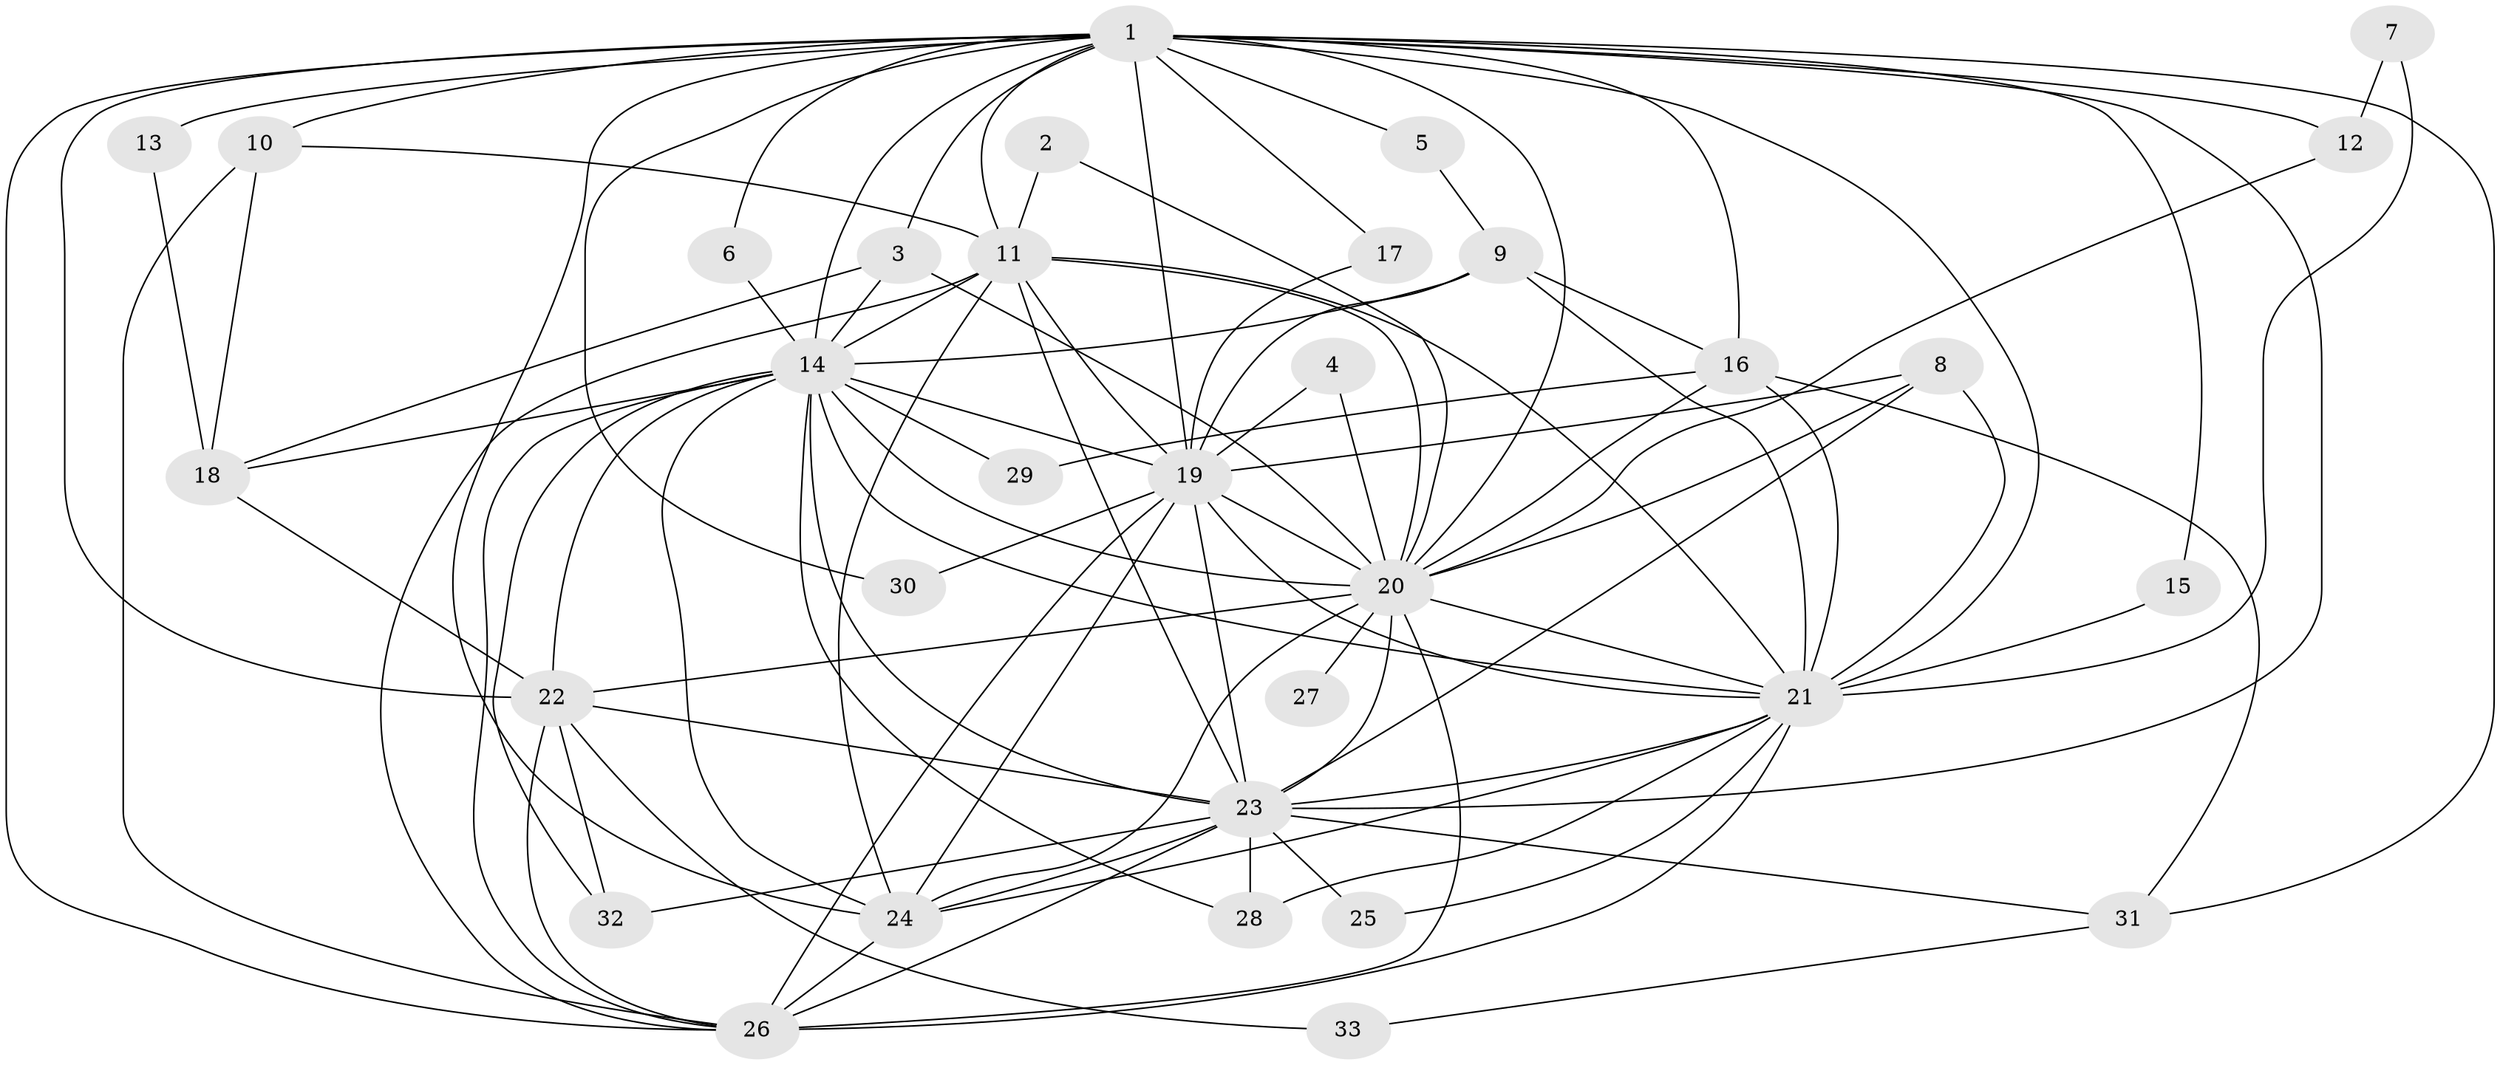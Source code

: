 // original degree distribution, {24: 0.015151515151515152, 17: 0.030303030303030304, 18: 0.030303030303030304, 14: 0.015151515151515152, 13: 0.015151515151515152, 11: 0.015151515151515152, 22: 0.015151515151515152, 12: 0.015151515151515152, 6: 0.015151515151515152, 2: 0.5303030303030303, 5: 0.045454545454545456, 4: 0.09090909090909091, 3: 0.16666666666666666}
// Generated by graph-tools (version 1.1) at 2025/25/03/09/25 03:25:41]
// undirected, 33 vertices, 98 edges
graph export_dot {
graph [start="1"]
  node [color=gray90,style=filled];
  1;
  2;
  3;
  4;
  5;
  6;
  7;
  8;
  9;
  10;
  11;
  12;
  13;
  14;
  15;
  16;
  17;
  18;
  19;
  20;
  21;
  22;
  23;
  24;
  25;
  26;
  27;
  28;
  29;
  30;
  31;
  32;
  33;
  1 -- 3 [weight=1.0];
  1 -- 5 [weight=1.0];
  1 -- 6 [weight=1.0];
  1 -- 10 [weight=1.0];
  1 -- 11 [weight=3.0];
  1 -- 12 [weight=2.0];
  1 -- 13 [weight=2.0];
  1 -- 14 [weight=2.0];
  1 -- 15 [weight=1.0];
  1 -- 16 [weight=1.0];
  1 -- 17 [weight=1.0];
  1 -- 19 [weight=3.0];
  1 -- 20 [weight=2.0];
  1 -- 21 [weight=3.0];
  1 -- 22 [weight=2.0];
  1 -- 23 [weight=3.0];
  1 -- 24 [weight=2.0];
  1 -- 26 [weight=2.0];
  1 -- 30 [weight=1.0];
  1 -- 31 [weight=1.0];
  2 -- 11 [weight=1.0];
  2 -- 20 [weight=1.0];
  3 -- 14 [weight=1.0];
  3 -- 18 [weight=1.0];
  3 -- 20 [weight=1.0];
  4 -- 19 [weight=1.0];
  4 -- 20 [weight=1.0];
  5 -- 9 [weight=1.0];
  6 -- 14 [weight=1.0];
  7 -- 12 [weight=1.0];
  7 -- 21 [weight=1.0];
  8 -- 19 [weight=1.0];
  8 -- 20 [weight=1.0];
  8 -- 21 [weight=1.0];
  8 -- 23 [weight=1.0];
  9 -- 14 [weight=1.0];
  9 -- 16 [weight=1.0];
  9 -- 19 [weight=1.0];
  9 -- 21 [weight=1.0];
  10 -- 11 [weight=1.0];
  10 -- 18 [weight=1.0];
  10 -- 26 [weight=1.0];
  11 -- 14 [weight=1.0];
  11 -- 19 [weight=1.0];
  11 -- 20 [weight=1.0];
  11 -- 21 [weight=1.0];
  11 -- 23 [weight=1.0];
  11 -- 24 [weight=1.0];
  11 -- 26 [weight=1.0];
  12 -- 20 [weight=1.0];
  13 -- 18 [weight=1.0];
  14 -- 18 [weight=1.0];
  14 -- 19 [weight=1.0];
  14 -- 20 [weight=2.0];
  14 -- 21 [weight=1.0];
  14 -- 22 [weight=1.0];
  14 -- 23 [weight=1.0];
  14 -- 24 [weight=2.0];
  14 -- 26 [weight=1.0];
  14 -- 28 [weight=1.0];
  14 -- 29 [weight=1.0];
  14 -- 32 [weight=1.0];
  15 -- 21 [weight=1.0];
  16 -- 20 [weight=1.0];
  16 -- 21 [weight=1.0];
  16 -- 29 [weight=1.0];
  16 -- 31 [weight=1.0];
  17 -- 19 [weight=1.0];
  18 -- 22 [weight=1.0];
  19 -- 20 [weight=2.0];
  19 -- 21 [weight=2.0];
  19 -- 23 [weight=1.0];
  19 -- 24 [weight=1.0];
  19 -- 26 [weight=1.0];
  19 -- 30 [weight=1.0];
  20 -- 21 [weight=1.0];
  20 -- 22 [weight=1.0];
  20 -- 23 [weight=1.0];
  20 -- 24 [weight=1.0];
  20 -- 26 [weight=3.0];
  20 -- 27 [weight=1.0];
  21 -- 23 [weight=1.0];
  21 -- 24 [weight=1.0];
  21 -- 25 [weight=1.0];
  21 -- 26 [weight=1.0];
  21 -- 28 [weight=1.0];
  22 -- 23 [weight=1.0];
  22 -- 26 [weight=1.0];
  22 -- 32 [weight=1.0];
  22 -- 33 [weight=1.0];
  23 -- 24 [weight=2.0];
  23 -- 25 [weight=1.0];
  23 -- 26 [weight=1.0];
  23 -- 28 [weight=1.0];
  23 -- 31 [weight=1.0];
  23 -- 32 [weight=1.0];
  24 -- 26 [weight=1.0];
  31 -- 33 [weight=1.0];
}
